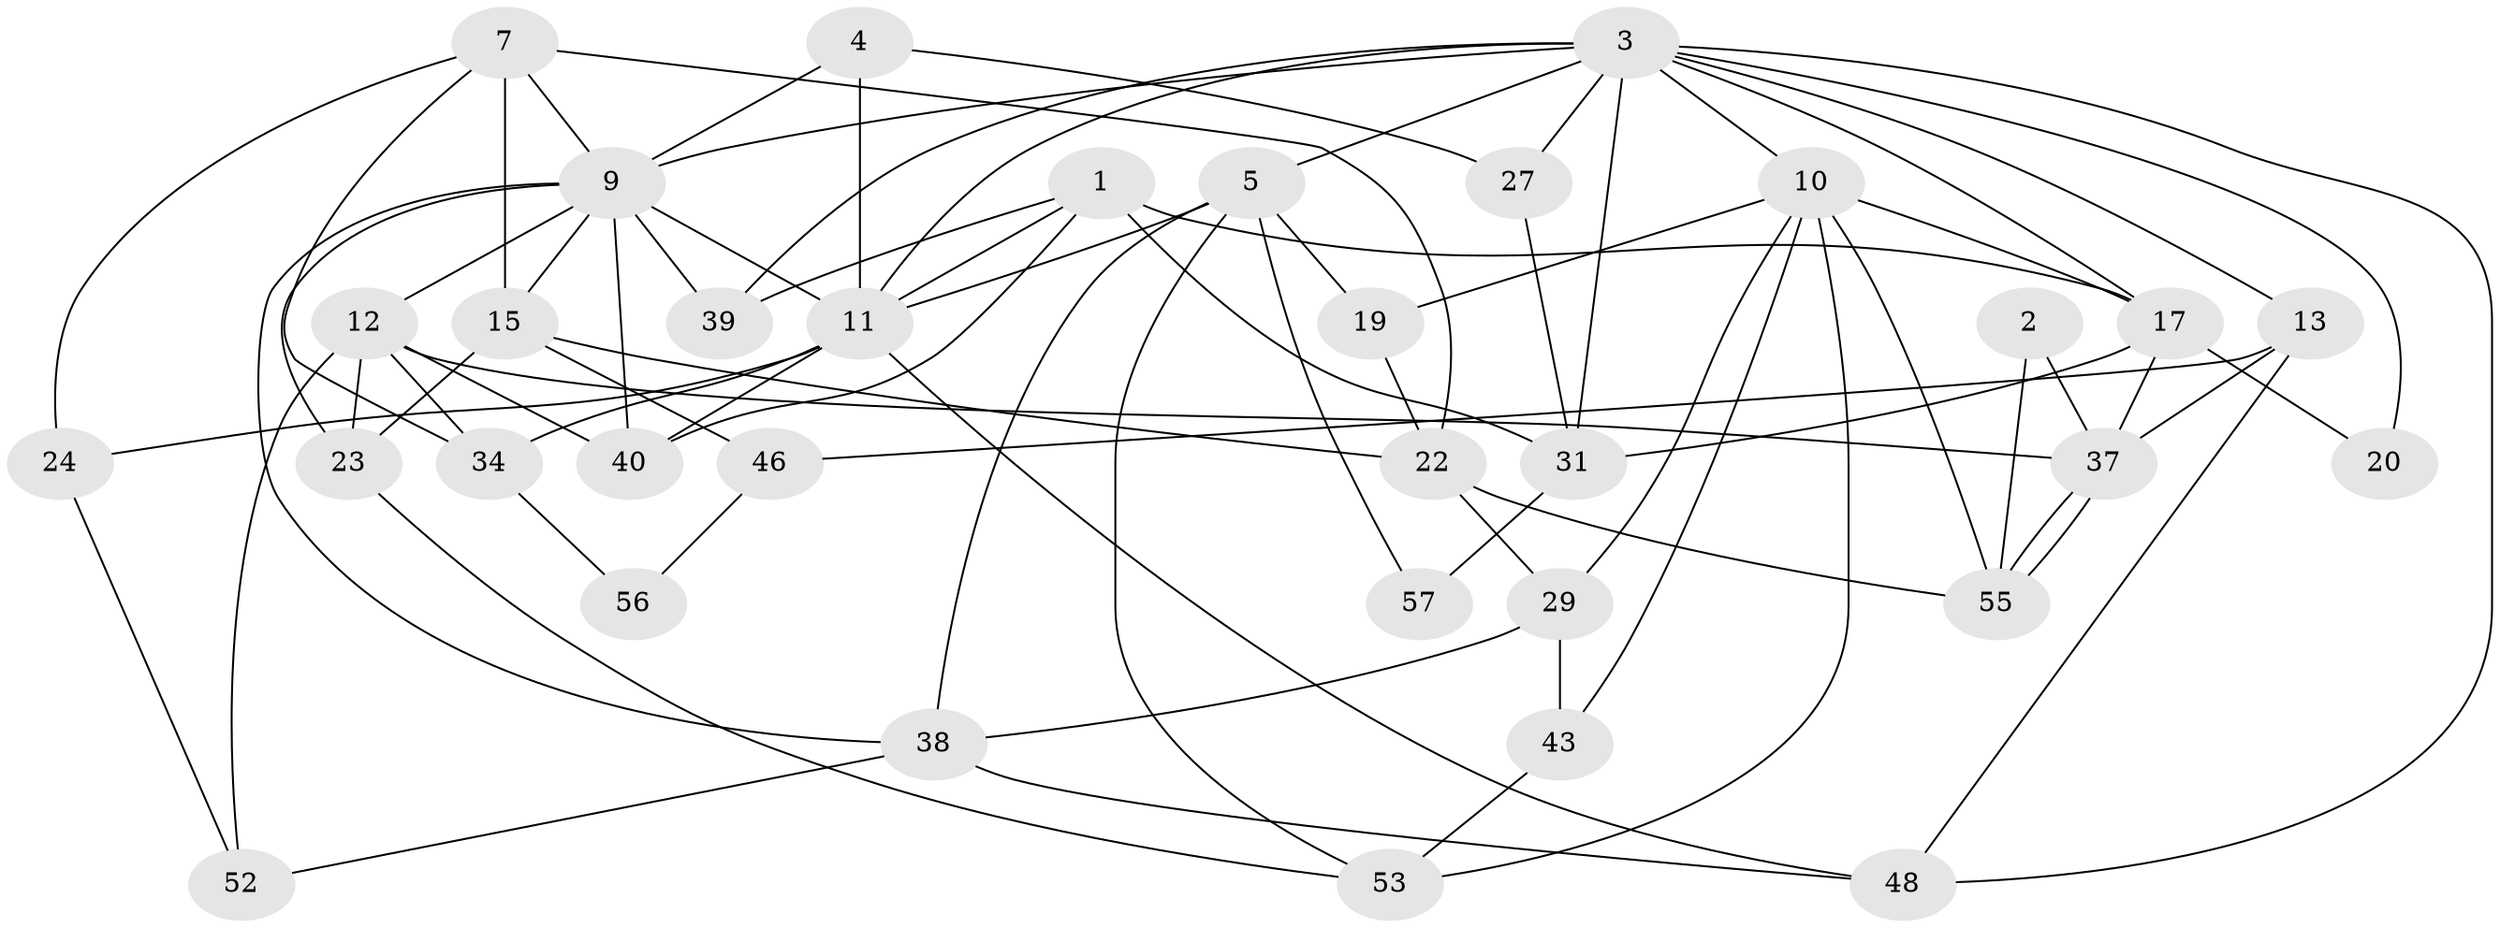 // original degree distribution, {3: 0.3333333333333333, 2: 0.14035087719298245, 5: 0.24561403508771928, 6: 0.08771929824561403, 4: 0.14035087719298245, 7: 0.017543859649122806, 8: 0.03508771929824561}
// Generated by graph-tools (version 1.1) at 2025/18/03/04/25 18:18:32]
// undirected, 34 vertices, 78 edges
graph export_dot {
graph [start="1"]
  node [color=gray90,style=filled];
  1 [super="+30+8"];
  2;
  3 [super="+21+6"];
  4;
  5 [super="+33"];
  7;
  9 [super="+45"];
  10 [super="+14+54"];
  11 [super="+16"];
  12 [super="+42"];
  13;
  15;
  17 [super="+18+32"];
  19;
  20;
  22 [super="+35+49"];
  23;
  24;
  27;
  29;
  31 [super="+47"];
  34 [super="+41"];
  37;
  38;
  39;
  40 [super="+51"];
  43;
  46;
  48;
  52;
  53;
  55;
  56;
  57;
  1 -- 40;
  1 -- 31;
  1 -- 11;
  1 -- 17 [weight=2];
  1 -- 39;
  2 -- 37;
  2 -- 55;
  3 -- 20 [weight=2];
  3 -- 27;
  3 -- 48;
  3 -- 39;
  3 -- 9;
  3 -- 11 [weight=2];
  3 -- 13;
  3 -- 17;
  3 -- 31 [weight=2];
  3 -- 5;
  3 -- 10;
  4 -- 27;
  4 -- 11;
  4 -- 9;
  5 -- 38;
  5 -- 19;
  5 -- 57;
  5 -- 53;
  5 -- 11;
  7 -- 9;
  7 -- 15;
  7 -- 24;
  7 -- 34;
  7 -- 22;
  9 -- 38;
  9 -- 40 [weight=2];
  9 -- 39;
  9 -- 11;
  9 -- 12;
  9 -- 15;
  9 -- 23;
  10 -- 53;
  10 -- 19;
  10 -- 29;
  10 -- 43;
  10 -- 17 [weight=2];
  10 -- 55;
  11 -- 24;
  11 -- 34 [weight=2];
  11 -- 40;
  11 -- 48;
  12 -- 52;
  12 -- 37;
  12 -- 40;
  12 -- 34;
  12 -- 23;
  13 -- 48;
  13 -- 37;
  13 -- 46;
  15 -- 22;
  15 -- 23;
  15 -- 46;
  17 -- 37;
  17 -- 31;
  17 -- 20;
  19 -- 22;
  22 -- 55;
  22 -- 29;
  23 -- 53;
  24 -- 52;
  27 -- 31;
  29 -- 43;
  29 -- 38;
  31 -- 57 [weight=2];
  34 -- 56;
  37 -- 55;
  37 -- 55;
  38 -- 48;
  38 -- 52;
  43 -- 53;
  46 -- 56;
}
